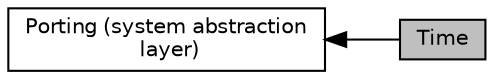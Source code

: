 digraph "Time"
{
  edge [fontname="Helvetica",fontsize="10",labelfontname="Helvetica",labelfontsize="10"];
  node [fontname="Helvetica",fontsize="10",shape=box];
  rankdir=LR;
  Node2 [label="Porting (system abstraction\l layer)",height=0.2,width=0.4,color="black", fillcolor="white", style="filled",URL="$group__sys__layer.html",tooltip=" "];
  Node1 [label="Time",height=0.2,width=0.4,color="black", fillcolor="grey75", style="filled", fontcolor="black",tooltip=" "];
  Node2->Node1 [shape=plaintext, dir="back", style="solid"];
}
